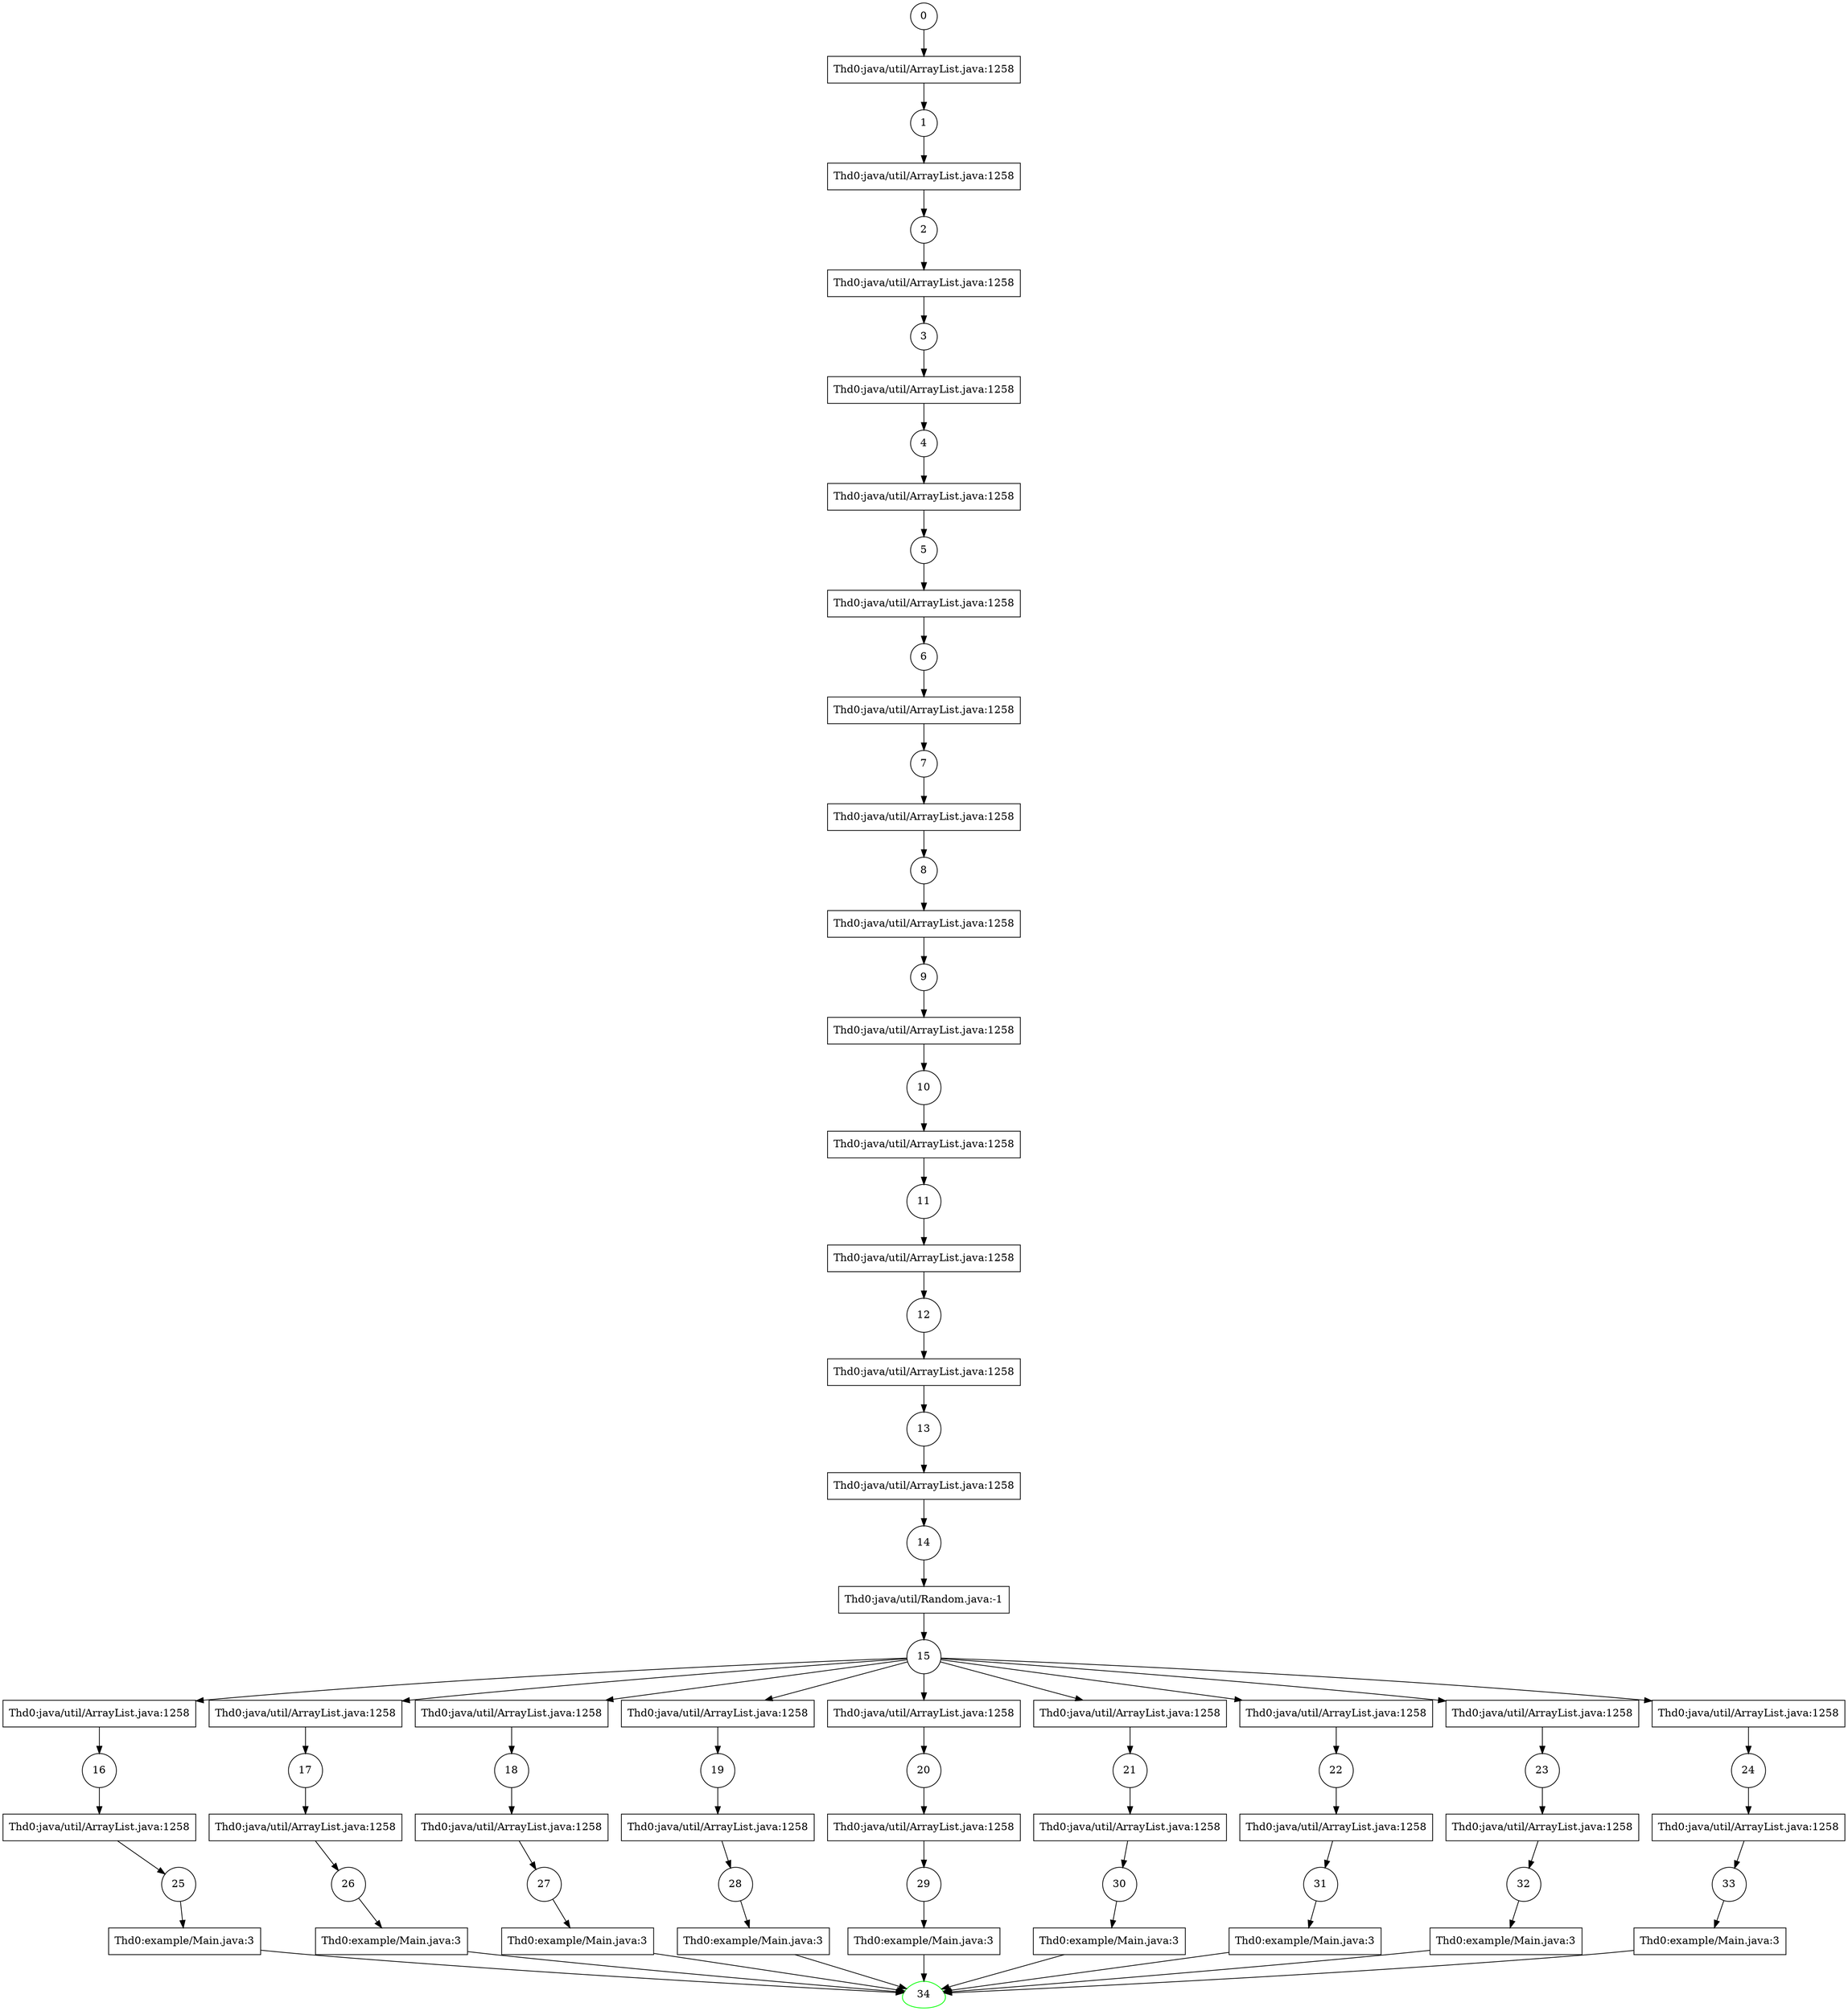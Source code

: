 digraph jpf_state_space {
/* searchAdvanced(0, Thd0:java/util/ArrayList.java:1258, true) */
  st0 [label="0",shape=circle,color=black];
/* searchBacktracked(gov.nasa.jpf.listener.StateSpaceDot$StateInformation@646d64ab) */
/* searchAdvanced(1, Thd0:java/util/ArrayList.java:1258, true) */
  st0 -> tr0;
  tr0 [label="Thd0:java/util/ArrayList.java:1258",shape=box]
  tr0 -> st1;  st1 [label="1",shape=circle,color=black];
/* searchBacktracked(gov.nasa.jpf.listener.StateSpaceDot$StateInformation@646d64ab) */
/* searchAdvanced(2, Thd0:java/util/ArrayList.java:1258, true) */
  st1 -> tr1;
  tr1 [label="Thd0:java/util/ArrayList.java:1258",shape=box]
  tr1 -> st2;  st2 [label="2",shape=circle,color=black];
/* searchBacktracked(gov.nasa.jpf.listener.StateSpaceDot$StateInformation@646d64ab) */
/* searchAdvanced(3, Thd0:java/util/ArrayList.java:1258, true) */
  st2 -> tr2;
  tr2 [label="Thd0:java/util/ArrayList.java:1258",shape=box]
  tr2 -> st3;  st3 [label="3",shape=circle,color=black];
/* searchBacktracked(gov.nasa.jpf.listener.StateSpaceDot$StateInformation@646d64ab) */
/* searchAdvanced(4, Thd0:java/util/ArrayList.java:1258, true) */
  st3 -> tr3;
  tr3 [label="Thd0:java/util/ArrayList.java:1258",shape=box]
  tr3 -> st4;  st4 [label="4",shape=circle,color=black];
/* searchBacktracked(gov.nasa.jpf.listener.StateSpaceDot$StateInformation@646d64ab) */
/* searchAdvanced(5, Thd0:java/util/ArrayList.java:1258, true) */
  st4 -> tr4;
  tr4 [label="Thd0:java/util/ArrayList.java:1258",shape=box]
  tr4 -> st5;  st5 [label="5",shape=circle,color=black];
/* searchBacktracked(gov.nasa.jpf.listener.StateSpaceDot$StateInformation@646d64ab) */
/* searchAdvanced(6, Thd0:java/util/ArrayList.java:1258, true) */
  st5 -> tr5;
  tr5 [label="Thd0:java/util/ArrayList.java:1258",shape=box]
  tr5 -> st6;  st6 [label="6",shape=circle,color=black];
/* searchBacktracked(gov.nasa.jpf.listener.StateSpaceDot$StateInformation@646d64ab) */
/* searchAdvanced(7, Thd0:java/util/ArrayList.java:1258, true) */
  st6 -> tr6;
  tr6 [label="Thd0:java/util/ArrayList.java:1258",shape=box]
  tr6 -> st7;  st7 [label="7",shape=circle,color=black];
/* searchBacktracked(gov.nasa.jpf.listener.StateSpaceDot$StateInformation@646d64ab) */
/* searchAdvanced(8, Thd0:java/util/ArrayList.java:1258, true) */
  st7 -> tr7;
  tr7 [label="Thd0:java/util/ArrayList.java:1258",shape=box]
  tr7 -> st8;  st8 [label="8",shape=circle,color=black];
/* searchBacktracked(gov.nasa.jpf.listener.StateSpaceDot$StateInformation@646d64ab) */
/* searchAdvanced(9, Thd0:java/util/ArrayList.java:1258, true) */
  st8 -> tr8;
  tr8 [label="Thd0:java/util/ArrayList.java:1258",shape=box]
  tr8 -> st9;  st9 [label="9",shape=circle,color=black];
/* searchBacktracked(gov.nasa.jpf.listener.StateSpaceDot$StateInformation@646d64ab) */
/* searchAdvanced(10, Thd0:java/util/ArrayList.java:1258, true) */
  st9 -> tr9;
  tr9 [label="Thd0:java/util/ArrayList.java:1258",shape=box]
  tr9 -> st10;  st10 [label="10",shape=circle,color=black];
/* searchBacktracked(gov.nasa.jpf.listener.StateSpaceDot$StateInformation@646d64ab) */
/* searchAdvanced(11, Thd0:java/util/ArrayList.java:1258, true) */
  st10 -> tr10;
  tr10 [label="Thd0:java/util/ArrayList.java:1258",shape=box]
  tr10 -> st11;  st11 [label="11",shape=circle,color=black];
/* searchBacktracked(gov.nasa.jpf.listener.StateSpaceDot$StateInformation@646d64ab) */
/* searchAdvanced(12, Thd0:java/util/ArrayList.java:1258, true) */
  st11 -> tr11;
  tr11 [label="Thd0:java/util/ArrayList.java:1258",shape=box]
  tr11 -> st12;  st12 [label="12",shape=circle,color=black];
/* searchBacktracked(gov.nasa.jpf.listener.StateSpaceDot$StateInformation@646d64ab) */
/* searchAdvanced(13, Thd0:java/util/ArrayList.java:1258, true) */
  st12 -> tr12;
  tr12 [label="Thd0:java/util/ArrayList.java:1258",shape=box]
  tr12 -> st13;  st13 [label="13",shape=circle,color=black];
/* searchBacktracked(gov.nasa.jpf.listener.StateSpaceDot$StateInformation@646d64ab) */
/* searchAdvanced(14, Thd0:java/util/ArrayList.java:1258, true) */
  st13 -> tr13;
  tr13 [label="Thd0:java/util/ArrayList.java:1258",shape=box]
  tr13 -> st14;  st14 [label="14",shape=circle,color=black];
/* searchBacktracked(gov.nasa.jpf.listener.StateSpaceDot$StateInformation@646d64ab) */
/* searchAdvanced(15, Thd0:java/util/Random.java:-1, true) */
  st14 -> tr14;
  tr14 [label="Thd0:java/util/Random.java:-1",shape=box]
  tr14 -> st15;  st15 [label="15",shape=circle,color=black];
/* searchBacktracked(gov.nasa.jpf.listener.StateSpaceDot$StateInformation@646d64ab) */
/* searchAdvanced(16, Thd0:java/util/ArrayList.java:1258, true) */
  st15 -> tr15;
  tr15 [label="Thd0:java/util/ArrayList.java:1258",shape=box]
  tr15 -> st16;  st16 [label="16",shape=circle,color=black];
/* searchBacktracked(gov.nasa.jpf.listener.StateSpaceDot$StateInformation@646d64ab) */
/* searchAdvanced(17, Thd0:java/util/ArrayList.java:1258, true) */
  st15 -> tr16;
  tr16 [label="Thd0:java/util/ArrayList.java:1258",shape=box]
  tr16 -> st17;  st17 [label="17",shape=circle,color=black];
/* searchBacktracked(gov.nasa.jpf.listener.StateSpaceDot$StateInformation@646d64ab) */
/* searchAdvanced(18, Thd0:java/util/ArrayList.java:1258, true) */
  st15 -> tr17;
  tr17 [label="Thd0:java/util/ArrayList.java:1258",shape=box]
  tr17 -> st18;  st18 [label="18",shape=circle,color=black];
/* searchBacktracked(gov.nasa.jpf.listener.StateSpaceDot$StateInformation@646d64ab) */
/* searchAdvanced(19, Thd0:java/util/ArrayList.java:1258, true) */
  st15 -> tr18;
  tr18 [label="Thd0:java/util/ArrayList.java:1258",shape=box]
  tr18 -> st19;  st19 [label="19",shape=circle,color=black];
/* searchBacktracked(gov.nasa.jpf.listener.StateSpaceDot$StateInformation@646d64ab) */
/* searchAdvanced(20, Thd0:java/util/ArrayList.java:1258, true) */
  st15 -> tr19;
  tr19 [label="Thd0:java/util/ArrayList.java:1258",shape=box]
  tr19 -> st20;  st20 [label="20",shape=circle,color=black];
/* searchBacktracked(gov.nasa.jpf.listener.StateSpaceDot$StateInformation@646d64ab) */
/* searchAdvanced(21, Thd0:java/util/ArrayList.java:1258, true) */
  st15 -> tr20;
  tr20 [label="Thd0:java/util/ArrayList.java:1258",shape=box]
  tr20 -> st21;  st21 [label="21",shape=circle,color=black];
/* searchBacktracked(gov.nasa.jpf.listener.StateSpaceDot$StateInformation@646d64ab) */
/* searchAdvanced(22, Thd0:java/util/ArrayList.java:1258, true) */
  st15 -> tr21;
  tr21 [label="Thd0:java/util/ArrayList.java:1258",shape=box]
  tr21 -> st22;  st22 [label="22",shape=circle,color=black];
/* searchBacktracked(gov.nasa.jpf.listener.StateSpaceDot$StateInformation@646d64ab) */
/* searchAdvanced(23, Thd0:java/util/ArrayList.java:1258, true) */
  st15 -> tr22;
  tr22 [label="Thd0:java/util/ArrayList.java:1258",shape=box]
  tr22 -> st23;  st23 [label="23",shape=circle,color=black];
/* searchBacktracked(gov.nasa.jpf.listener.StateSpaceDot$StateInformation@646d64ab) */
/* searchAdvanced(24, Thd0:java/util/ArrayList.java:1258, true) */
  st15 -> tr23;
  tr23 [label="Thd0:java/util/ArrayList.java:1258",shape=box]
  tr23 -> st24;  st24 [label="24",shape=circle,color=black];
/* searchBacktracked(gov.nasa.jpf.listener.StateSpaceDot$StateInformation@646d64ab) */
/* searchAdvanced(25, Thd0:java/util/ArrayList.java:1258, true) */
  st16 -> tr24;
  tr24 [label="Thd0:java/util/ArrayList.java:1258",shape=box]
  tr24 -> st25;  st25 [label="25",shape=circle,color=black];
/* searchBacktracked(gov.nasa.jpf.listener.StateSpaceDot$StateInformation@646d64ab) */
/* searchAdvanced(26, Thd0:java/util/ArrayList.java:1258, true) */
  st17 -> tr25;
  tr25 [label="Thd0:java/util/ArrayList.java:1258",shape=box]
  tr25 -> st26;  st26 [label="26",shape=circle,color=black];
/* searchBacktracked(gov.nasa.jpf.listener.StateSpaceDot$StateInformation@646d64ab) */
/* searchAdvanced(27, Thd0:java/util/ArrayList.java:1258, true) */
  st18 -> tr26;
  tr26 [label="Thd0:java/util/ArrayList.java:1258",shape=box]
  tr26 -> st27;  st27 [label="27",shape=circle,color=black];
/* searchBacktracked(gov.nasa.jpf.listener.StateSpaceDot$StateInformation@646d64ab) */
/* searchAdvanced(28, Thd0:java/util/ArrayList.java:1258, true) */
  st19 -> tr27;
  tr27 [label="Thd0:java/util/ArrayList.java:1258",shape=box]
  tr27 -> st28;  st28 [label="28",shape=circle,color=black];
/* searchBacktracked(gov.nasa.jpf.listener.StateSpaceDot$StateInformation@646d64ab) */
/* searchAdvanced(29, Thd0:java/util/ArrayList.java:1258, true) */
  st20 -> tr28;
  tr28 [label="Thd0:java/util/ArrayList.java:1258",shape=box]
  tr28 -> st29;  st29 [label="29",shape=circle,color=black];
/* searchBacktracked(gov.nasa.jpf.listener.StateSpaceDot$StateInformation@646d64ab) */
/* searchAdvanced(30, Thd0:java/util/ArrayList.java:1258, true) */
  st21 -> tr29;
  tr29 [label="Thd0:java/util/ArrayList.java:1258",shape=box]
  tr29 -> st30;  st30 [label="30",shape=circle,color=black];
/* searchBacktracked(gov.nasa.jpf.listener.StateSpaceDot$StateInformation@646d64ab) */
/* searchAdvanced(31, Thd0:java/util/ArrayList.java:1258, true) */
  st22 -> tr30;
  tr30 [label="Thd0:java/util/ArrayList.java:1258",shape=box]
  tr30 -> st31;  st31 [label="31",shape=circle,color=black];
/* searchBacktracked(gov.nasa.jpf.listener.StateSpaceDot$StateInformation@646d64ab) */
/* searchAdvanced(32, Thd0:java/util/ArrayList.java:1258, true) */
  st23 -> tr31;
  tr31 [label="Thd0:java/util/ArrayList.java:1258",shape=box]
  tr31 -> st32;  st32 [label="32",shape=circle,color=black];
/* searchBacktracked(gov.nasa.jpf.listener.StateSpaceDot$StateInformation@646d64ab) */
/* searchAdvanced(33, Thd0:java/util/ArrayList.java:1258, true) */
  st24 -> tr32;
  tr32 [label="Thd0:java/util/ArrayList.java:1258",shape=box]
  tr32 -> st33;  st33 [label="33",shape=circle,color=black];
/* searchBacktracked(gov.nasa.jpf.listener.StateSpaceDot$StateInformation@646d64ab) */
/* searchAdvanced(34, Thd0:example/Main.java:3, false) */
  st25 -> tr33;
  tr33 [label="Thd0:example/Main.java:3",shape=box]
  tr33 -> st34;  st34 [label="34",shape=egg,color=green];
/* searchBacktracked(gov.nasa.jpf.listener.StateSpaceDot$StateInformation@646d64ab) */
/* searchAdvanced(34, Thd0:example/Main.java:3, false) */
  st26 -> tr34;
  tr34 [label="Thd0:example/Main.java:3",shape=box]
  tr34 -> st34;/* searchBacktracked(gov.nasa.jpf.listener.StateSpaceDot$StateInformation@646d64ab) */
/* searchAdvanced(34, Thd0:example/Main.java:3, false) */
  st27 -> tr35;
  tr35 [label="Thd0:example/Main.java:3",shape=box]
  tr35 -> st34;/* searchBacktracked(gov.nasa.jpf.listener.StateSpaceDot$StateInformation@646d64ab) */
/* searchAdvanced(34, Thd0:example/Main.java:3, false) */
  st28 -> tr36;
  tr36 [label="Thd0:example/Main.java:3",shape=box]
  tr36 -> st34;/* searchBacktracked(gov.nasa.jpf.listener.StateSpaceDot$StateInformation@646d64ab) */
/* searchAdvanced(34, Thd0:example/Main.java:3, false) */
  st29 -> tr37;
  tr37 [label="Thd0:example/Main.java:3",shape=box]
  tr37 -> st34;/* searchBacktracked(gov.nasa.jpf.listener.StateSpaceDot$StateInformation@646d64ab) */
/* searchAdvanced(34, Thd0:example/Main.java:3, false) */
  st30 -> tr38;
  tr38 [label="Thd0:example/Main.java:3",shape=box]
  tr38 -> st34;/* searchBacktracked(gov.nasa.jpf.listener.StateSpaceDot$StateInformation@646d64ab) */
/* searchAdvanced(34, Thd0:example/Main.java:3, false) */
  st31 -> tr39;
  tr39 [label="Thd0:example/Main.java:3",shape=box]
  tr39 -> st34;/* searchBacktracked(gov.nasa.jpf.listener.StateSpaceDot$StateInformation@646d64ab) */
/* searchAdvanced(34, Thd0:example/Main.java:3, false) */
  st32 -> tr40;
  tr40 [label="Thd0:example/Main.java:3",shape=box]
  tr40 -> st34;/* searchBacktracked(gov.nasa.jpf.listener.StateSpaceDot$StateInformation@646d64ab) */
/* searchAdvanced(34, Thd0:example/Main.java:3, false) */
  st33 -> tr41;
  tr41 [label="Thd0:example/Main.java:3",shape=box]
  tr41 -> st34;/* searchBacktracked(gov.nasa.jpf.listener.StateSpaceDot$StateInformation@646d64ab) */
}
